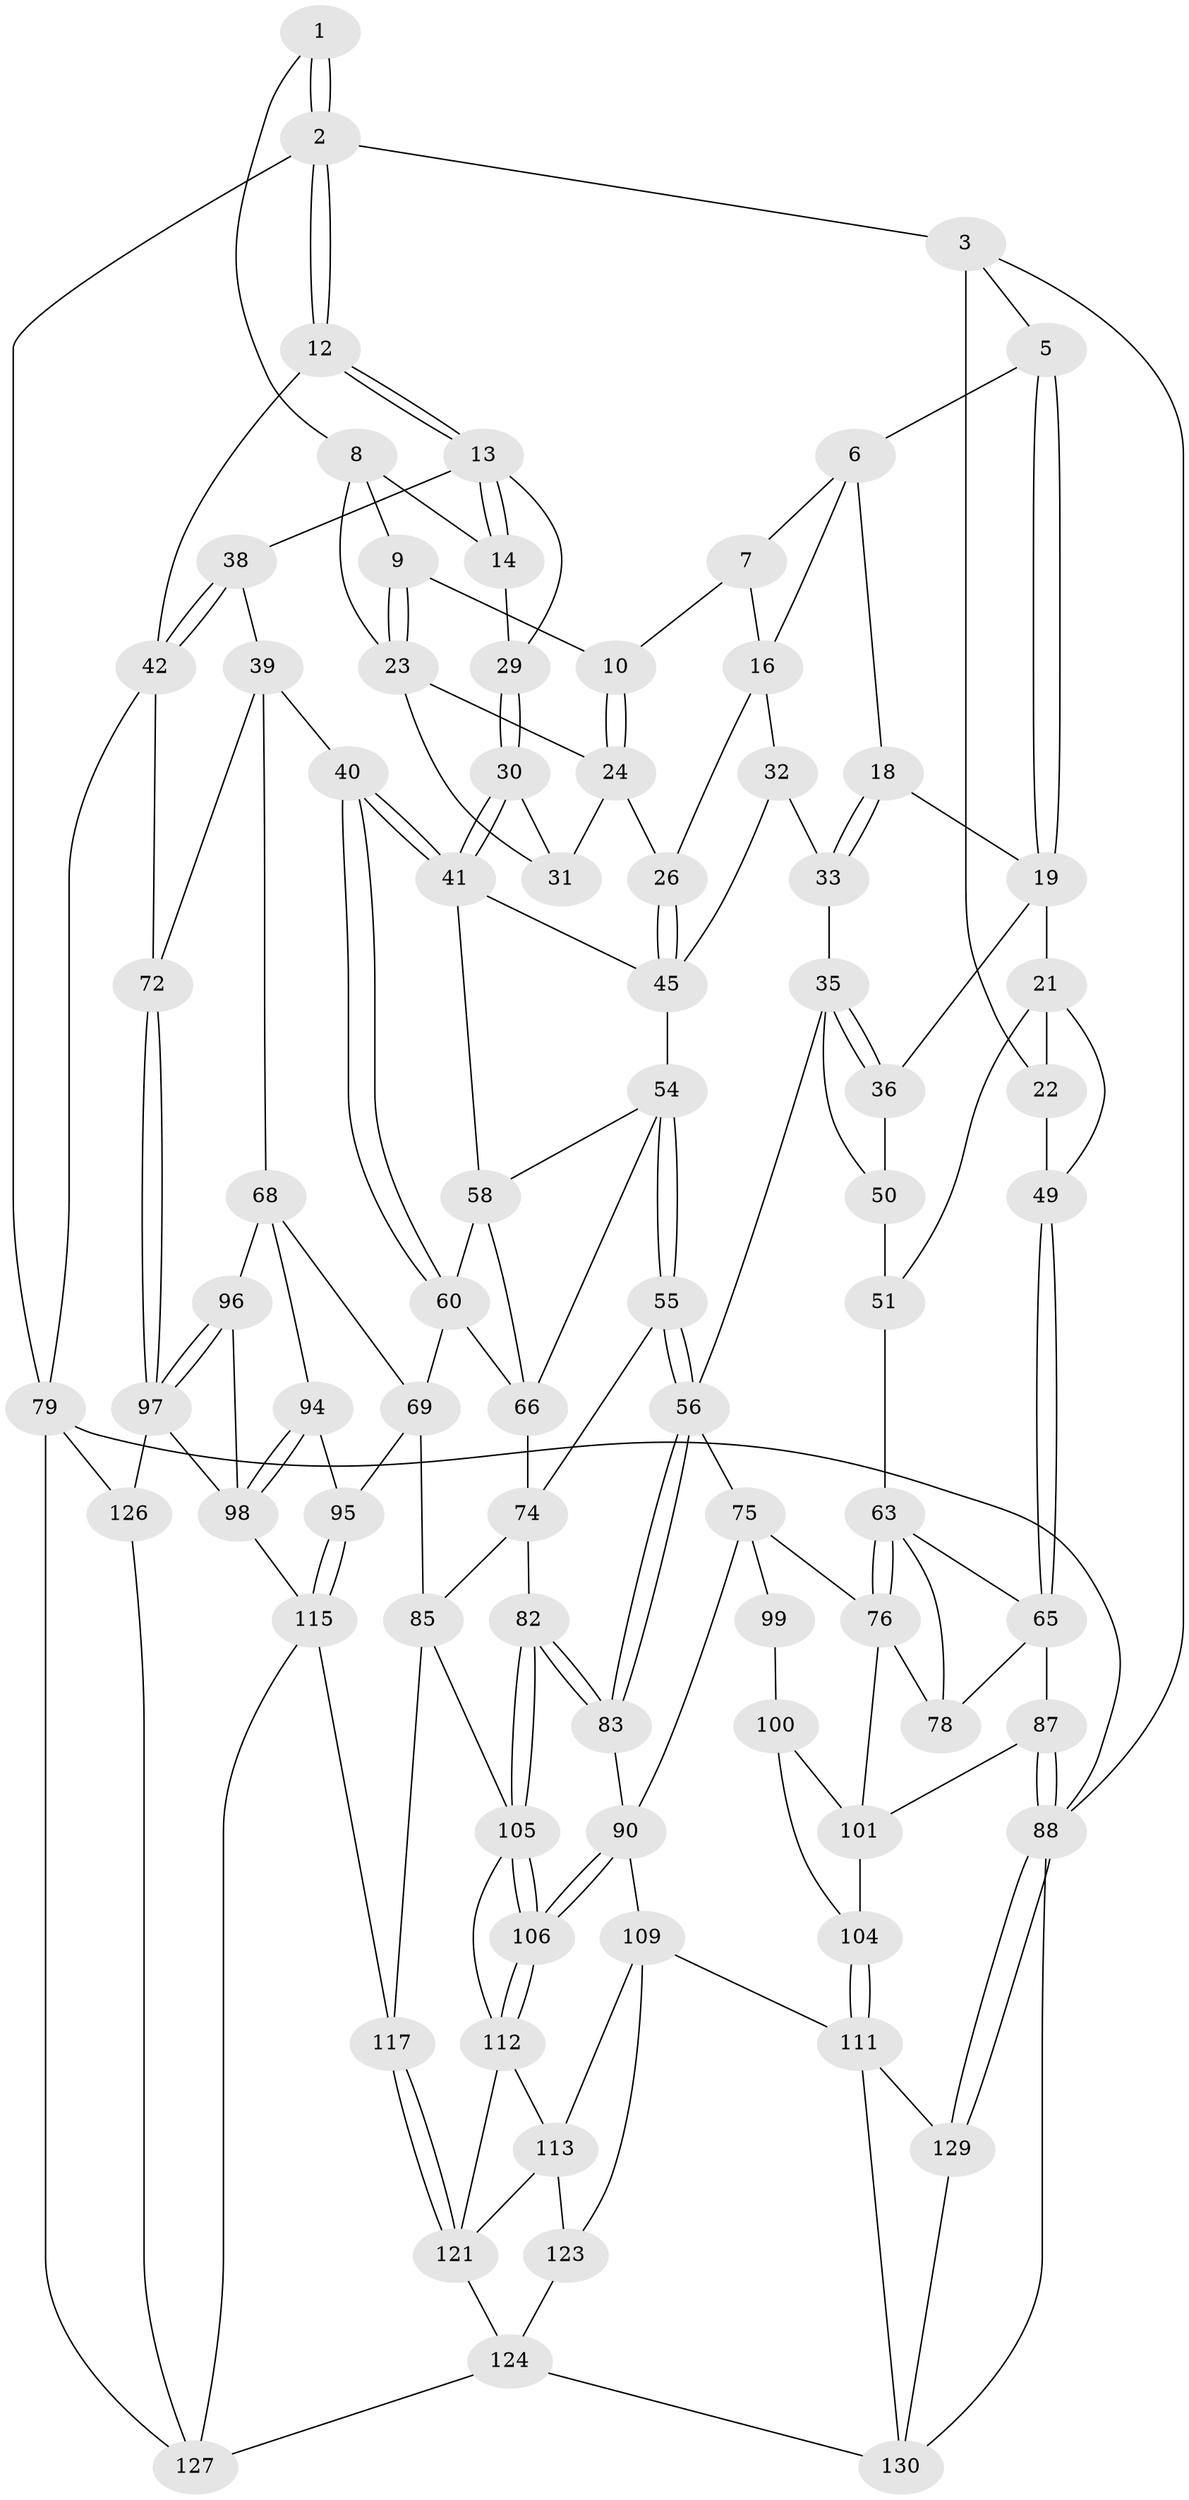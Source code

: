 // Generated by graph-tools (version 1.1) at 2025/52/02/27/25 19:52:39]
// undirected, 82 vertices, 178 edges
graph export_dot {
graph [start="1"]
  node [color=gray90,style=filled];
  1 [pos="+0.786123921546426+0"];
  2 [pos="+1+0"];
  3 [pos="+0+0",super="+4"];
  5 [pos="+0.20128544377396518+0"];
  6 [pos="+0.41437265620897884+0",super="+17"];
  7 [pos="+0.6286650909062091+0",super="+11"];
  8 [pos="+0.7795729026552218+0",super="+15"];
  9 [pos="+0.6803663272680578+0.08264188763103432"];
  10 [pos="+0.6501772098574485+0.08220310881146634"];
  12 [pos="+1+0"];
  13 [pos="+1+0.014313290621790273",super="+37"];
  14 [pos="+0.8300624735510115+0.10267302805659735"];
  16 [pos="+0.5110764064417864+0.09823750041931661",super="+27"];
  18 [pos="+0.4370963800880939+0.09248674145813124"];
  19 [pos="+0.27690765759905894+0.11086156959804817",super="+20"];
  21 [pos="+0.155033159725113+0.2048455195861067",super="+48"];
  22 [pos="+0.12767677857642976+0.170486893442889",super="+43"];
  23 [pos="+0.7537949588505078+0.11769903929485152",super="+28"];
  24 [pos="+0.6314422648940912+0.21963773232003503",super="+25"];
  26 [pos="+0.6221518452900004+0.2337673964935389"];
  29 [pos="+0.8565883467988967+0.17903388156963573"];
  30 [pos="+0.7728849313061542+0.2538755518392267"];
  31 [pos="+0.7678179062405545+0.24948164775397574"];
  32 [pos="+0.4656318691624072+0.24548496287001348",super="+44"];
  33 [pos="+0.42918685961835257+0.12904921680850107",super="+34"];
  35 [pos="+0.2595998892347177+0.2732021220551937",super="+52"];
  36 [pos="+0.201361008708642+0.23133021530036915"];
  38 [pos="+0.9238853566939649+0.3334734915747467"];
  39 [pos="+0.8601672018322545+0.38069426953745783",super="+67"];
  40 [pos="+0.8212992240114687+0.37866515365653536"];
  41 [pos="+0.81978920398414+0.37708407928557736",super="+47"];
  42 [pos="+1+0.29363897709632386",super="+71"];
  45 [pos="+0.6146433253803484+0.28695889759404336",super="+46"];
  49 [pos="+0+0.33027060318931467"];
  50 [pos="+0.1500620502510024+0.34228150438400995",super="+53"];
  51 [pos="+0.05996993376981691+0.36772244225998946",super="+62"];
  54 [pos="+0.44690383364360287+0.4129004204888209",super="+59"];
  55 [pos="+0.4458854124354826+0.41989392189747826"];
  56 [pos="+0.3447181625116206+0.5436551231995259",super="+57"];
  58 [pos="+0.639958376764608+0.33760993608755957",super="+61"];
  60 [pos="+0.7833976314162796+0.42556993314866287",super="+70"];
  63 [pos="+0.09382302413767159+0.4694303194285135",super="+64"];
  65 [pos="+0+0.45488045659423526",super="+86"];
  66 [pos="+0.6345255470846491+0.46916209768648637",super="+73"];
  68 [pos="+0.8962934254197745+0.58402517834646",super="+93"];
  69 [pos="+0.7482815552382776+0.5682991342397247",super="+84"];
  72 [pos="+1+0.666888974626793"];
  74 [pos="+0.5814791601400159+0.5230287626339423",super="+81"];
  75 [pos="+0.19793736741514614+0.5779460825895933",super="+92"];
  76 [pos="+0.09635859627795154+0.59486944143367",super="+77"];
  78 [pos="+0.027661155930658633+0.6177143498965009"];
  79 [pos="+1+1",super="+80"];
  82 [pos="+0.4005469582440859+0.6256405351285048"];
  83 [pos="+0.3534870711600264+0.5751877976631186"];
  85 [pos="+0.6391983307351982+0.6991756205876912",super="+107"];
  87 [pos="+0+0.730355363463025"];
  88 [pos="+0+1",super="+89"];
  90 [pos="+0.26308759322249115+0.672920445612877",super="+91"];
  94 [pos="+0.7950925244488255+0.7115651755185042"];
  95 [pos="+0.7378378917991806+0.6962411741806229"];
  96 [pos="+0.9114734790821097+0.594366235138853"];
  97 [pos="+1+0.6686086782834697",super="+120"];
  98 [pos="+0.8519270286078102+0.7590947402945266",super="+118"];
  99 [pos="+0.19604148418162984+0.695140138145561"];
  100 [pos="+0.12061665613470372+0.6384960270832122",super="+103"];
  101 [pos="+0.09385631739244983+0.6104326999255203",super="+102"];
  104 [pos="+0.08701062847129917+0.8087696727768017"];
  105 [pos="+0.4032469356854878+0.6356252411936089",super="+108"];
  106 [pos="+0.32648781638883334+0.774644431667947"];
  109 [pos="+0.2307544057070001+0.7455387657534404",super="+110"];
  111 [pos="+0.12099456091400725+0.855838507460479",super="+128"];
  112 [pos="+0.3255527567098591+0.7812844543591133",super="+119"];
  113 [pos="+0.283464325278755+0.8072089311077661",super="+114"];
  115 [pos="+0.7486473960311114+0.842226354603933",super="+116"];
  117 [pos="+0.6237235760548554+0.7888337476313605"];
  121 [pos="+0.4683714711742172+0.9942520963368543",super="+122"];
  123 [pos="+0.2467159701015464+0.8508972766508304"];
  124 [pos="+0.462285039944672+1",super="+125"];
  126 [pos="+0.8790882024985516+0.8777910550818938"];
  127 [pos="+0.7435387801100244+1",super="+132"];
  129 [pos="+0.09586632098303151+0.8980945377678223"];
  130 [pos="+0.3459141079391852+1",super="+131"];
  1 -- 2;
  1 -- 2;
  1 -- 8;
  2 -- 3;
  2 -- 12;
  2 -- 12;
  2 -- 79;
  3 -- 22 [weight=2];
  3 -- 88;
  3 -- 5;
  5 -- 6;
  5 -- 19;
  5 -- 19;
  6 -- 7;
  6 -- 16;
  6 -- 18;
  7 -- 16;
  7 -- 10;
  8 -- 9;
  8 -- 14;
  8 -- 23;
  9 -- 10;
  9 -- 23;
  9 -- 23;
  10 -- 24;
  10 -- 24;
  12 -- 13;
  12 -- 13;
  12 -- 42;
  13 -- 14;
  13 -- 14;
  13 -- 29;
  13 -- 38;
  14 -- 29;
  16 -- 26;
  16 -- 32;
  18 -- 19;
  18 -- 33;
  18 -- 33;
  19 -- 36;
  19 -- 21;
  21 -- 22;
  21 -- 49;
  21 -- 51;
  22 -- 49;
  23 -- 24;
  23 -- 31;
  24 -- 26;
  24 -- 31;
  26 -- 45;
  26 -- 45;
  29 -- 30;
  29 -- 30;
  30 -- 31;
  30 -- 41;
  30 -- 41;
  32 -- 33 [weight=2];
  32 -- 45;
  33 -- 35;
  35 -- 36;
  35 -- 36;
  35 -- 50;
  35 -- 56;
  36 -- 50;
  38 -- 39;
  38 -- 42;
  38 -- 42;
  39 -- 40;
  39 -- 72;
  39 -- 68;
  40 -- 41;
  40 -- 41;
  40 -- 60;
  40 -- 60;
  41 -- 58;
  41 -- 45;
  42 -- 72;
  42 -- 79;
  45 -- 54;
  49 -- 65;
  49 -- 65;
  50 -- 51 [weight=2];
  51 -- 63;
  54 -- 55;
  54 -- 55;
  54 -- 58;
  54 -- 66;
  55 -- 56;
  55 -- 56;
  55 -- 74;
  56 -- 83;
  56 -- 83;
  56 -- 75;
  58 -- 60;
  58 -- 66;
  60 -- 69;
  60 -- 66;
  63 -- 76;
  63 -- 76;
  63 -- 65;
  63 -- 78;
  65 -- 78;
  65 -- 87;
  66 -- 74;
  68 -- 69;
  68 -- 96;
  68 -- 94;
  69 -- 85;
  69 -- 95;
  72 -- 97;
  72 -- 97;
  74 -- 85;
  74 -- 82;
  75 -- 76;
  75 -- 99;
  75 -- 90;
  76 -- 101;
  76 -- 78;
  79 -- 88;
  79 -- 127;
  79 -- 126;
  82 -- 83;
  82 -- 83;
  82 -- 105;
  82 -- 105;
  83 -- 90;
  85 -- 105;
  85 -- 117;
  87 -- 88;
  87 -- 88;
  87 -- 101;
  88 -- 129;
  88 -- 129;
  88 -- 130;
  90 -- 106;
  90 -- 106;
  90 -- 109;
  94 -- 95;
  94 -- 98;
  94 -- 98;
  95 -- 115;
  95 -- 115;
  96 -- 97;
  96 -- 97;
  96 -- 98;
  97 -- 126;
  97 -- 98;
  98 -- 115;
  99 -- 100 [weight=2];
  100 -- 101;
  100 -- 104;
  101 -- 104;
  104 -- 111;
  104 -- 111;
  105 -- 106;
  105 -- 106;
  105 -- 112;
  106 -- 112;
  106 -- 112;
  109 -- 123;
  109 -- 111;
  109 -- 113;
  111 -- 129;
  111 -- 130;
  112 -- 113;
  112 -- 121;
  113 -- 123;
  113 -- 121;
  115 -- 117;
  115 -- 127;
  117 -- 121;
  117 -- 121;
  121 -- 124;
  123 -- 124;
  124 -- 130;
  124 -- 127;
  126 -- 127;
  129 -- 130;
}
